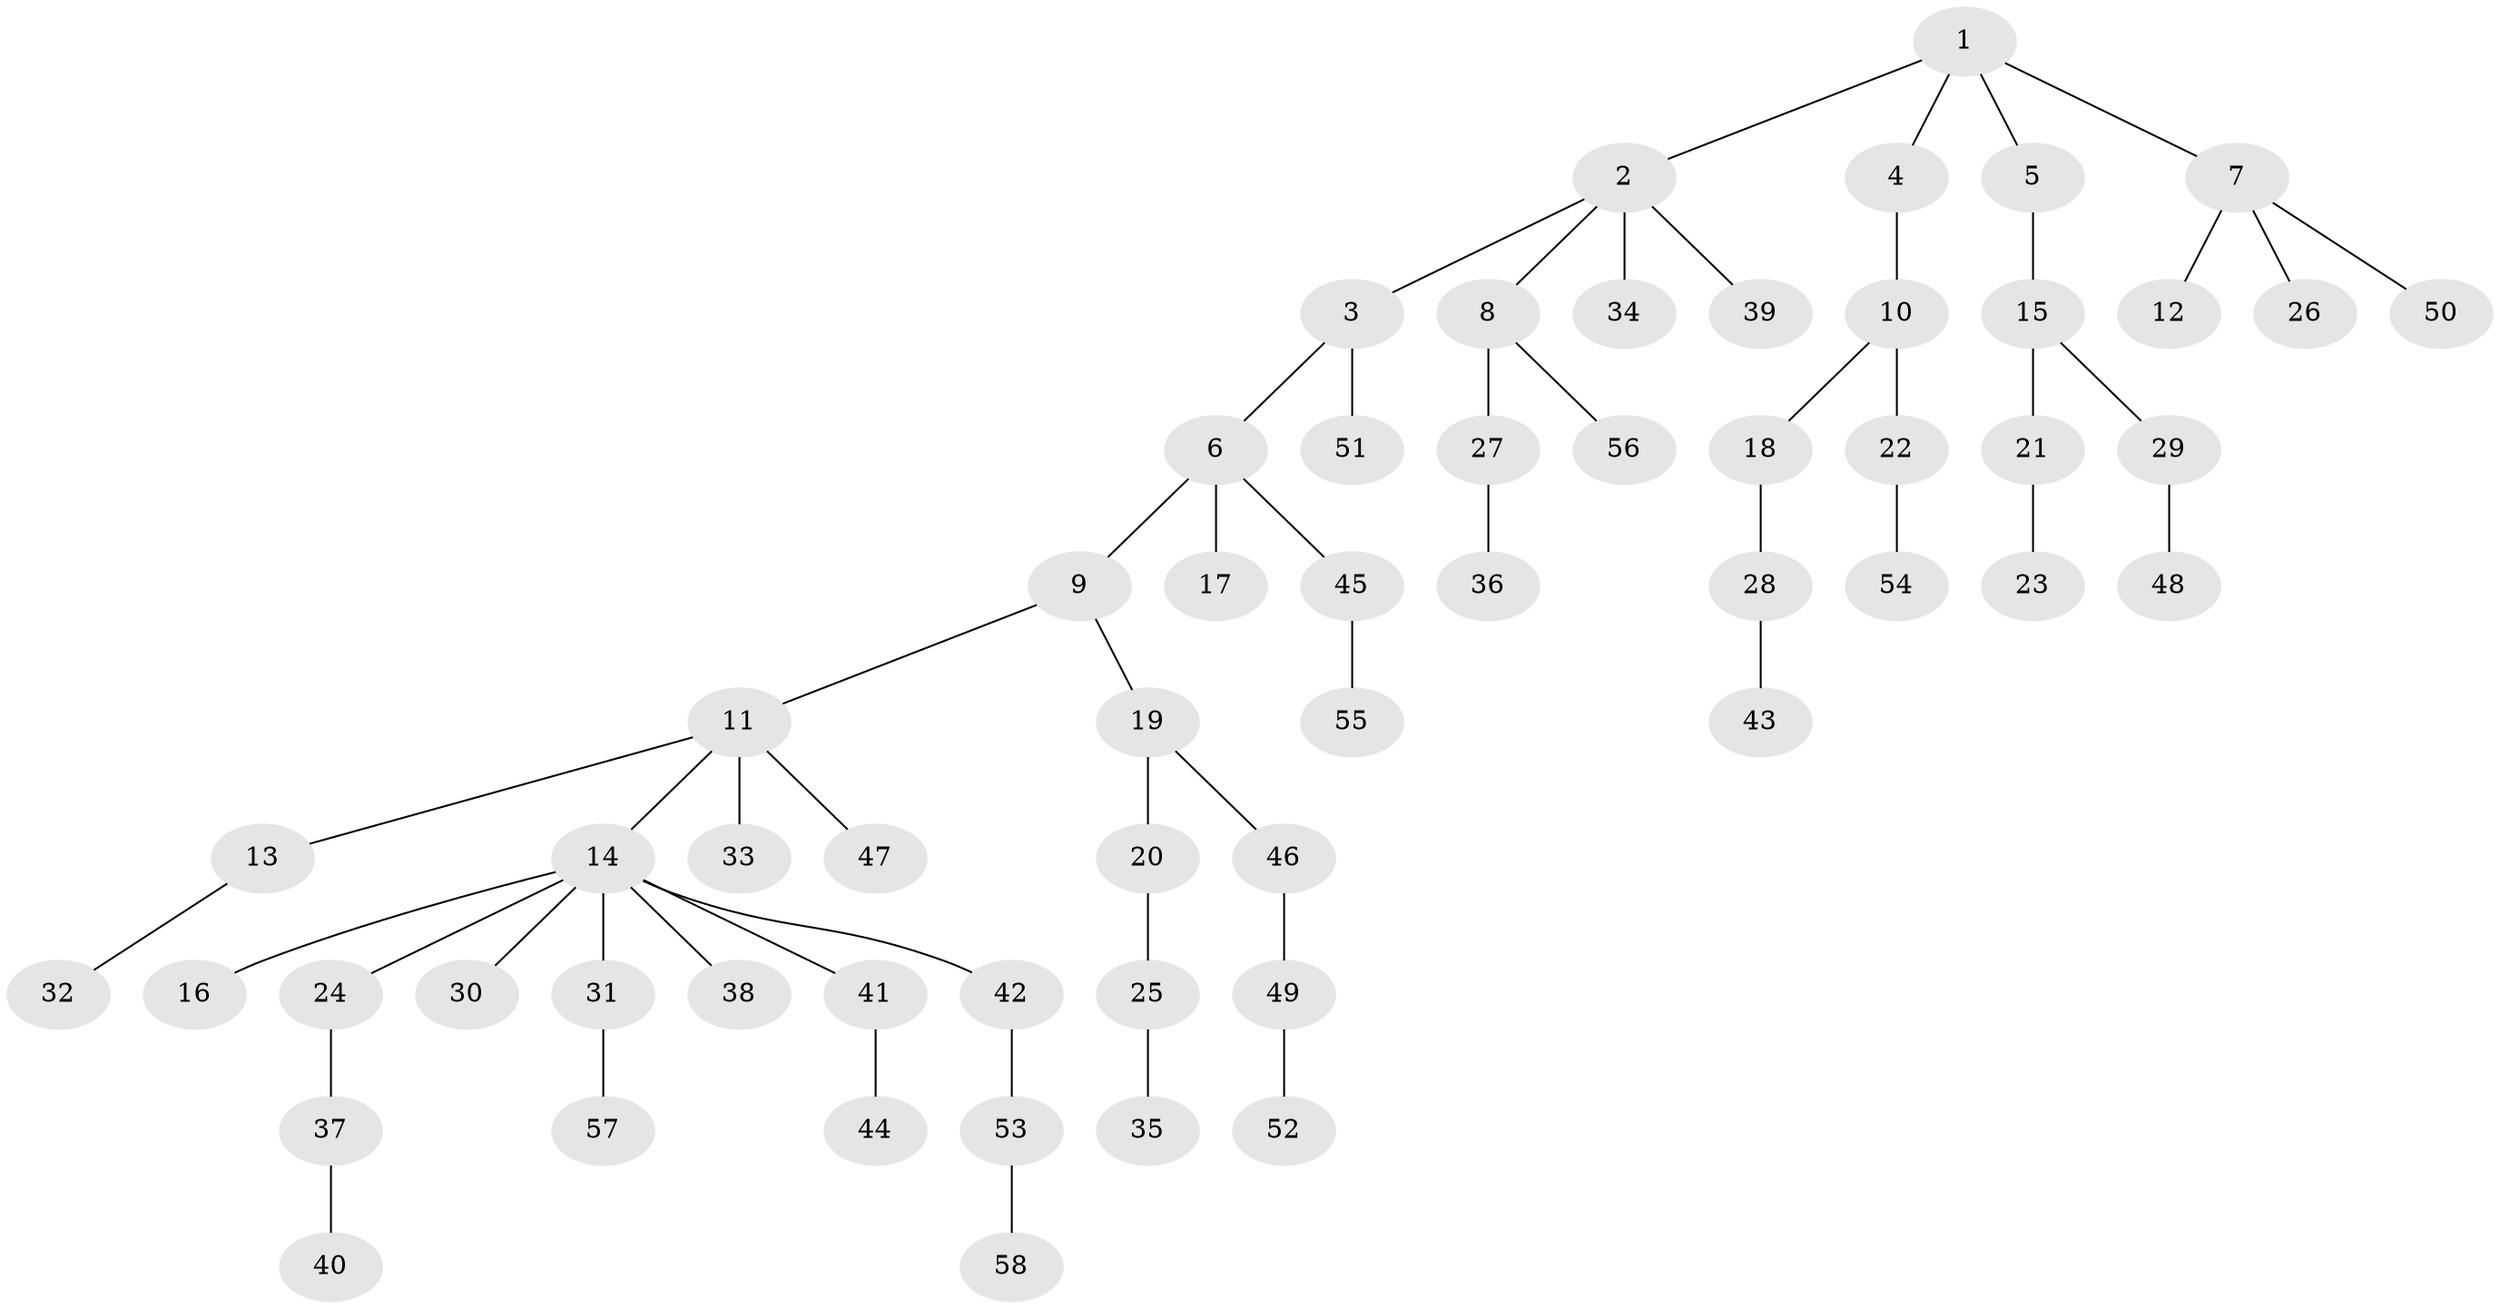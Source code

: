 // original degree distribution, {5: 0.03125, 6: 0.010416666666666666, 3: 0.13541666666666666, 2: 0.2916666666666667, 1: 0.46875, 4: 0.052083333333333336, 9: 0.010416666666666666}
// Generated by graph-tools (version 1.1) at 2025/52/03/04/25 22:52:02]
// undirected, 58 vertices, 57 edges
graph export_dot {
  node [color=gray90,style=filled];
  1;
  2;
  3;
  4;
  5;
  6;
  7;
  8;
  9;
  10;
  11;
  12;
  13;
  14;
  15;
  16;
  17;
  18;
  19;
  20;
  21;
  22;
  23;
  24;
  25;
  26;
  27;
  28;
  29;
  30;
  31;
  32;
  33;
  34;
  35;
  36;
  37;
  38;
  39;
  40;
  41;
  42;
  43;
  44;
  45;
  46;
  47;
  48;
  49;
  50;
  51;
  52;
  53;
  54;
  55;
  56;
  57;
  58;
  1 -- 2 [weight=1.0];
  1 -- 4 [weight=1.0];
  1 -- 5 [weight=1.0];
  1 -- 7 [weight=1.0];
  2 -- 3 [weight=1.0];
  2 -- 8 [weight=1.0];
  2 -- 34 [weight=1.0];
  2 -- 39 [weight=1.0];
  3 -- 6 [weight=1.0];
  3 -- 51 [weight=1.0];
  4 -- 10 [weight=1.0];
  5 -- 15 [weight=1.0];
  6 -- 9 [weight=1.0];
  6 -- 17 [weight=1.0];
  6 -- 45 [weight=1.0];
  7 -- 12 [weight=1.0];
  7 -- 26 [weight=1.0];
  7 -- 50 [weight=1.0];
  8 -- 27 [weight=1.0];
  8 -- 56 [weight=1.0];
  9 -- 11 [weight=1.0];
  9 -- 19 [weight=1.0];
  10 -- 18 [weight=1.0];
  10 -- 22 [weight=1.0];
  11 -- 13 [weight=1.0];
  11 -- 14 [weight=1.0];
  11 -- 33 [weight=1.0];
  11 -- 47 [weight=1.0];
  13 -- 32 [weight=1.0];
  14 -- 16 [weight=1.0];
  14 -- 24 [weight=1.0];
  14 -- 30 [weight=1.0];
  14 -- 31 [weight=1.0];
  14 -- 38 [weight=1.0];
  14 -- 41 [weight=1.0];
  14 -- 42 [weight=1.0];
  15 -- 21 [weight=1.0];
  15 -- 29 [weight=1.0];
  18 -- 28 [weight=1.0];
  19 -- 20 [weight=1.0];
  19 -- 46 [weight=1.0];
  20 -- 25 [weight=2.0];
  21 -- 23 [weight=1.0];
  22 -- 54 [weight=1.0];
  24 -- 37 [weight=1.0];
  25 -- 35 [weight=1.0];
  27 -- 36 [weight=1.0];
  28 -- 43 [weight=1.0];
  29 -- 48 [weight=1.0];
  31 -- 57 [weight=1.0];
  37 -- 40 [weight=1.0];
  41 -- 44 [weight=1.0];
  42 -- 53 [weight=1.0];
  45 -- 55 [weight=1.0];
  46 -- 49 [weight=1.0];
  49 -- 52 [weight=2.0];
  53 -- 58 [weight=1.0];
}
